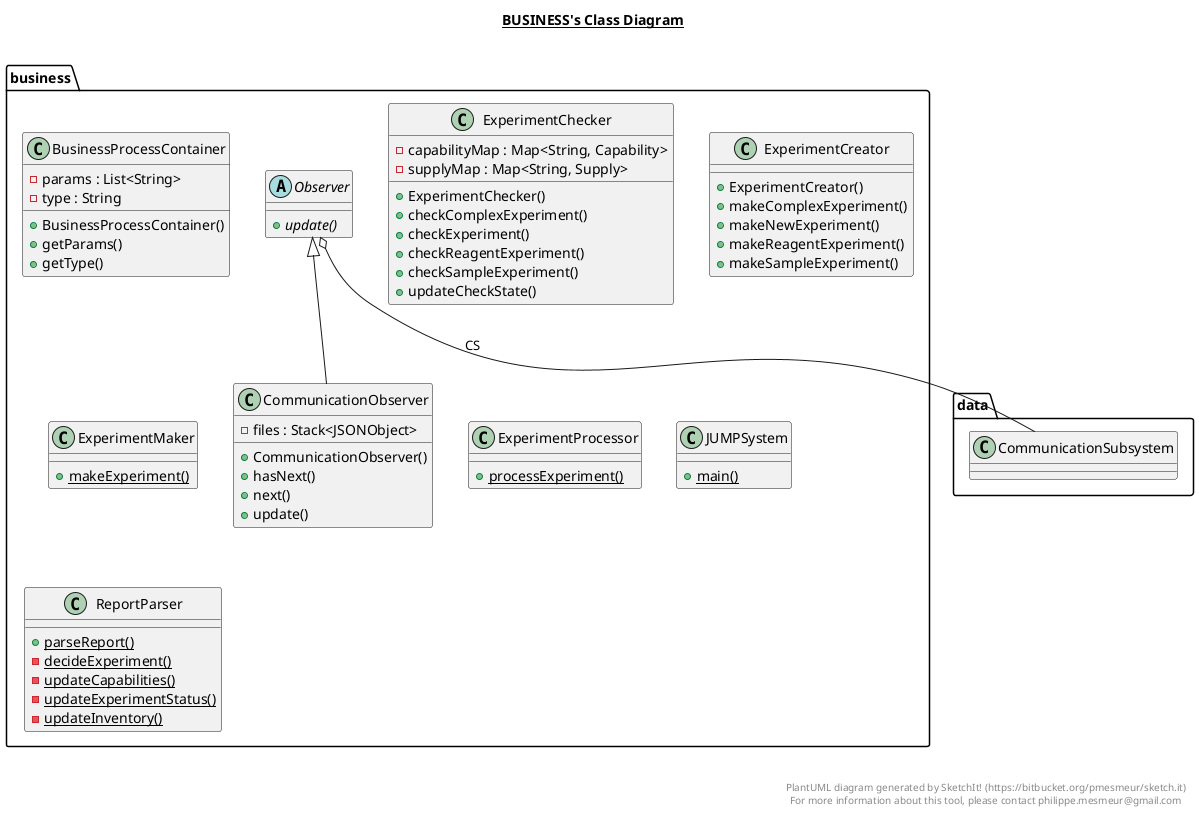 @startuml

title __BUSINESS's Class Diagram__\n

  namespace business {
    class business.BusinessProcessContainer {
        - params : List<String>
        - type : String
        + BusinessProcessContainer()
        + getParams()
        + getType()
    }
  }
  

  namespace business {
    class business.CommunicationObserver {
        - files : Stack<JSONObject>
        + CommunicationObserver()
        + hasNext()
        + next()
        + update()
    }
  }
  

  namespace business {
    class business.ExperimentChecker {
        - capabilityMap : Map<String, Capability>
        - supplyMap : Map<String, Supply>
        + ExperimentChecker()
        + checkComplexExperiment()
        + checkExperiment()
        + checkReagentExperiment()
        + checkSampleExperiment()
        + updateCheckState()
    }
  }
  

  namespace business {
    class business.ExperimentCreator {
        + ExperimentCreator()
        + makeComplexExperiment()
        + makeNewExperiment()
        + makeReagentExperiment()
        + makeSampleExperiment()
    }
  }
  

  namespace business {
    class business.ExperimentMaker {
        {static} + makeExperiment()
    }
  }
  

  namespace business {
    class business.ExperimentProcessor {
        {static} + processExperiment()
    }
  }
  

  namespace business {
    class business.JUMPSystem {
        {static} + main()
    }
  }
  

  namespace business {
    abstract class business.Observer {
        {abstract} + update()
    }
  }
  

  namespace business {
    class business.ReportParser {
        {static} + parseReport()
        {static} - decideExperiment()
        {static} - updateCapabilities()
        {static} - updateExperimentStatus()
        {static} - updateInventory()
    }
  }
  

  business.CommunicationObserver -up-|> business.Observer
  business.Observer o-- data.CommunicationSubsystem : CS


right footer


PlantUML diagram generated by SketchIt! (https://bitbucket.org/pmesmeur/sketch.it)
For more information about this tool, please contact philippe.mesmeur@gmail.com
endfooter

@enduml
